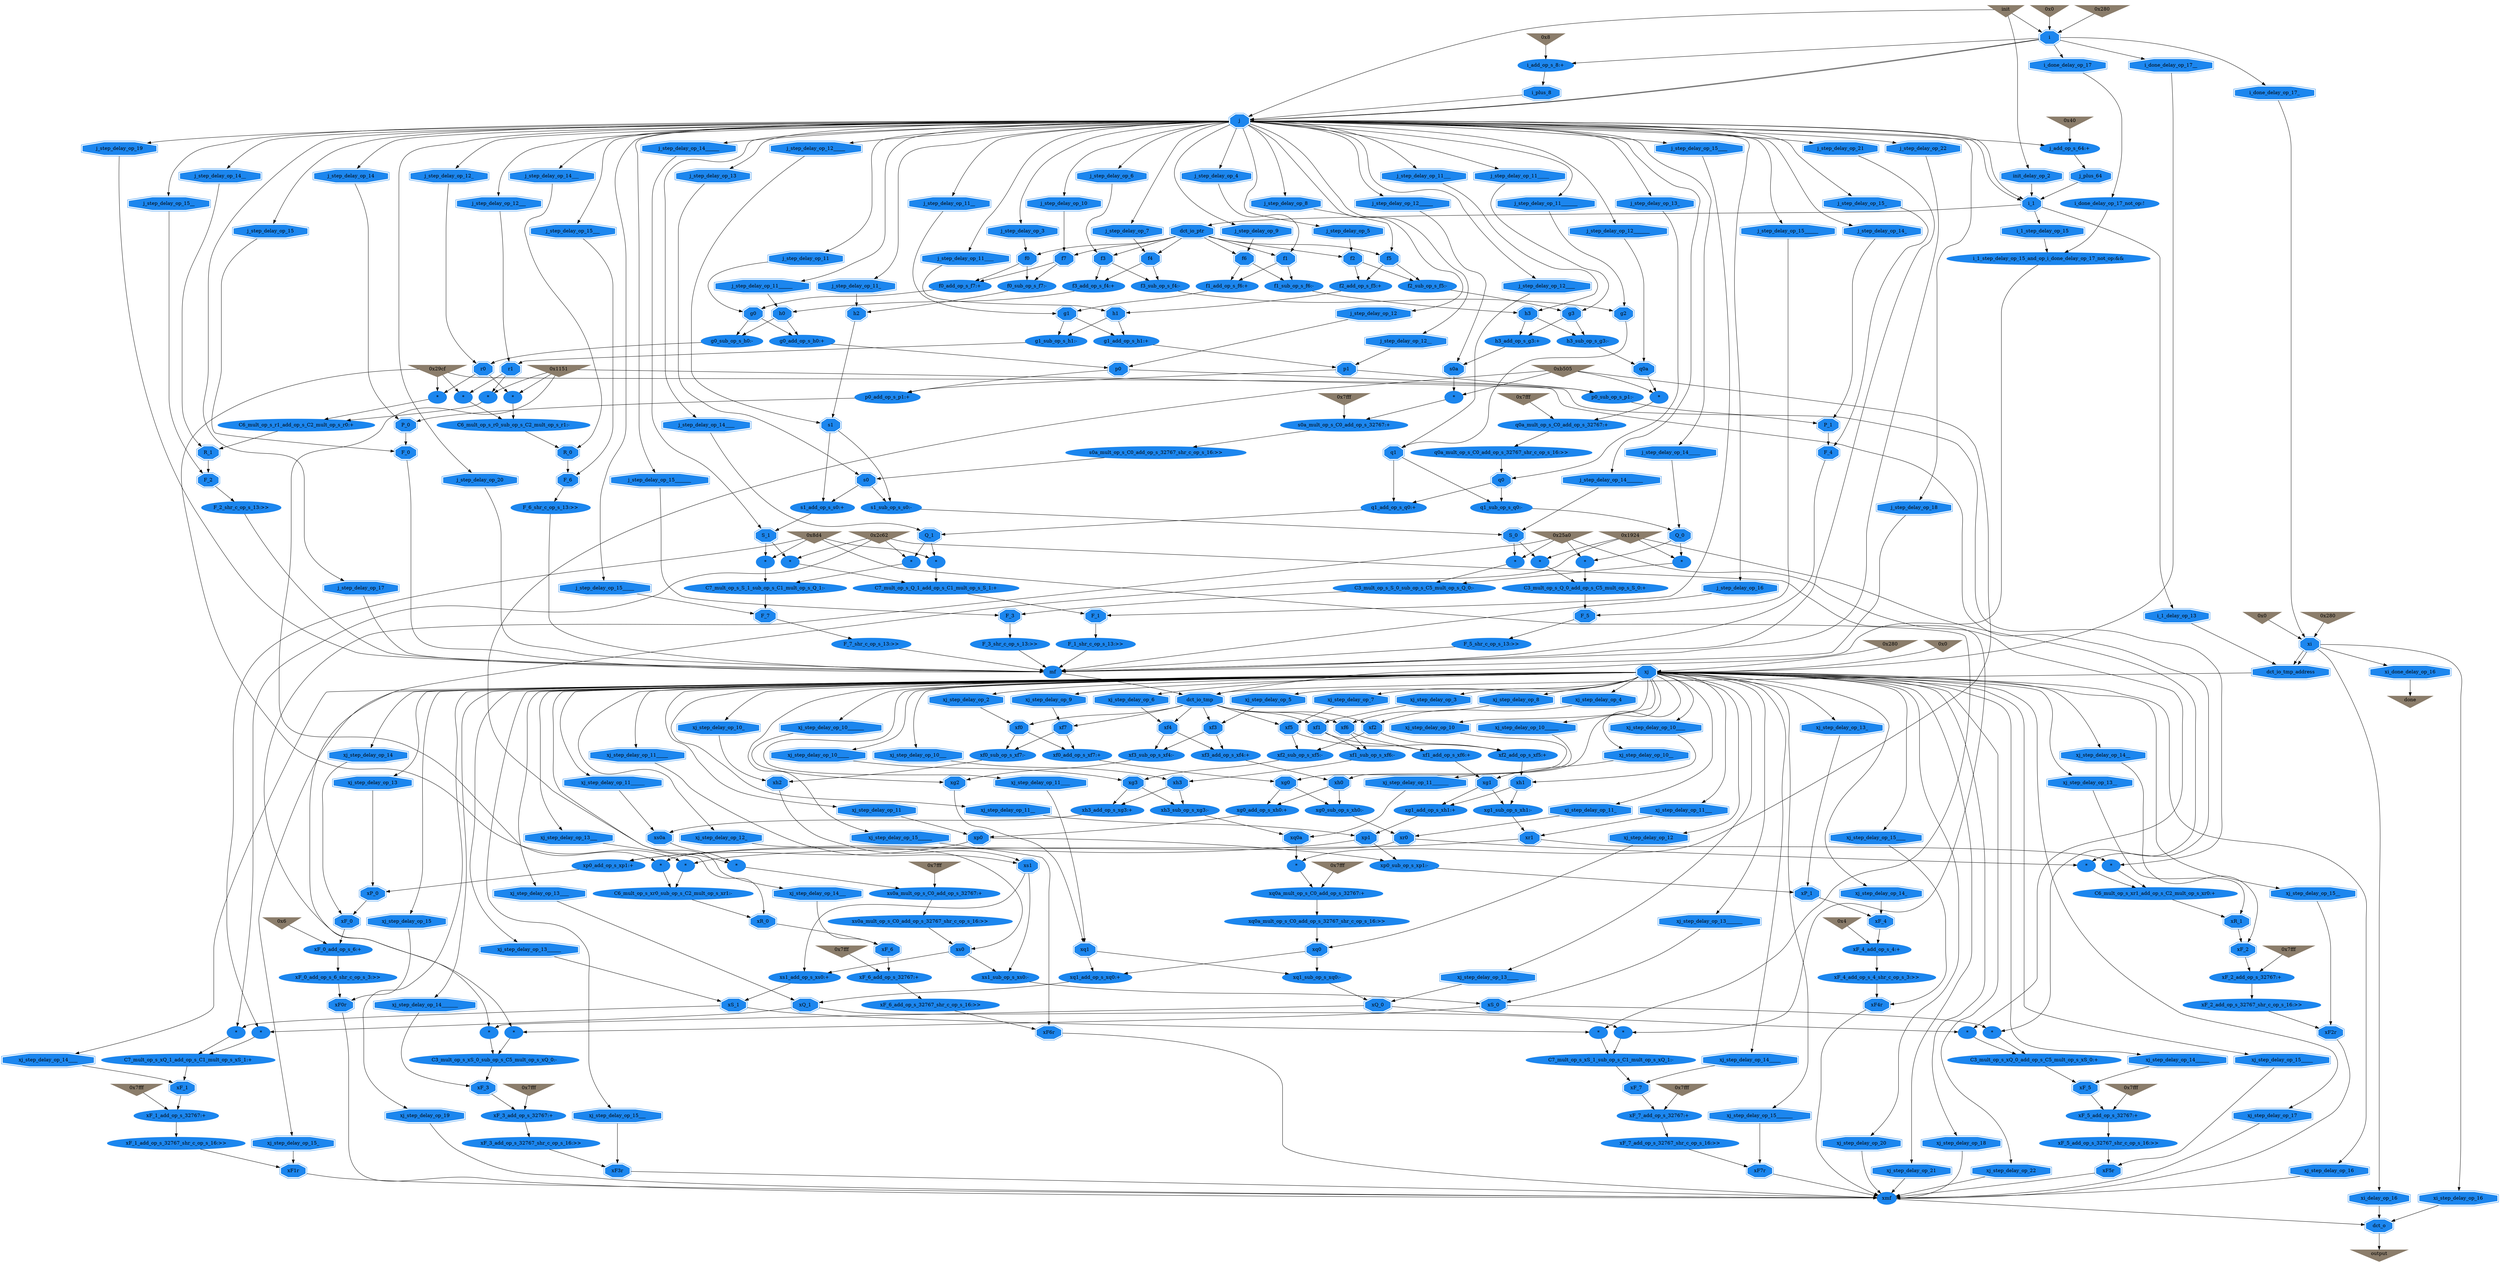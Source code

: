 digraph fdct_alp {
{
	node [shape=ellipse, style=filled, color=dodgerblue2];
	"h2" [label="h2" shape=doubleoctagon  color=dodgerblue2 ];
	"j_step_delay_op_14__" [label="j_step_delay_op_14__" shape=doubleoctagon  color=dodgerblue2 ];
	"dct_o" [label="dct_o" shape=doubleoctagon  color=dodgerblue2 ];
	"g0_sub_op_s_h0" [label="g0_sub_op_s_h0:-"  color=dodgerblue2 ];
	"C1_mult_op_s_S_1" [label="*"  color=dodgerblue2 ];
	"C3_mult_op_s_Q_0_add_op_s_C5_mult_op_s_S_0" [label="C3_mult_op_s_Q_0_add_op_s_C5_mult_op_s_S_0:+"  color=dodgerblue2 ];
	"f0_add_op_s_f7" [label="f0_add_op_s_f7:+"  color=dodgerblue2 ];
	"q1" [label="q1" shape=doubleoctagon  color=dodgerblue2 ];
	"p1" [label="p1" shape=doubleoctagon  color=dodgerblue2 ];
	"j_step_delay_op_17" [label="j_step_delay_op_17" shape=doubleoctagon  color=dodgerblue2 ];
	"s1_add_op_s_s0" [label="s1_add_op_s_s0:+"  color=dodgerblue2 ];
	"j_step_delay_op_3" [label="j_step_delay_op_3" shape=doubleoctagon  color=dodgerblue2 ];
	"j_step_delay_op_12______" [label="j_step_delay_op_12______" shape=doubleoctagon  color=dodgerblue2 ];
	"xj_step_delay_op_10" [label="xj_step_delay_op_10" shape=doubleoctagon  color=dodgerblue2 ];
	"j_step_delay_op_11_" [label="j_step_delay_op_11_" shape=doubleoctagon  color=dodgerblue2 ];
	"xj_step_delay_op_13_" [label="xj_step_delay_op_13_" shape=doubleoctagon  color=dodgerblue2 ];
	"xj_step_delay_op_11_" [label="xj_step_delay_op_11_" shape=doubleoctagon  color=dodgerblue2 ];
	"j_step_delay_op_11____" [label="j_step_delay_op_11____" shape=doubleoctagon  color=dodgerblue2 ];
	"xF_1_add_op_s_32767" [label="xF_1_add_op_s_32767:+"  color=dodgerblue2 ];
	"C0" [color=bisque4 shape=invtriangle label="0xb505"];
	"C1_mult_op_s_Q_1" [label="*"  color=dodgerblue2 ];
	"F_1_shr_c_op_s_13" [label="F_1_shr_c_op_s_13:>>"  color=dodgerblue2 ];
	"j_step_delay_op_6" [label="j_step_delay_op_6" shape=doubleoctagon  color=dodgerblue2 ];
	"xf2_sub_op_s_xf5" [label="xf2_sub_op_s_xf5:-"  color=dodgerblue2 ];
	"i_1_step_delay_op_15" [label="i_1_step_delay_op_15" shape=doubleoctagon  color=dodgerblue2 ];
	"j_step_delay_op_15" [label="j_step_delay_op_15" shape=doubleoctagon  color=dodgerblue2 ];
	"j_step_delay_op_11______" [label="j_step_delay_op_11______" shape=doubleoctagon  color=dodgerblue2 ];
	"s1" [label="s1" shape=doubleoctagon  color=dodgerblue2 ];
	"xj_step_delay_op_3" [label="xj_step_delay_op_3" shape=doubleoctagon  color=dodgerblue2 ];
	"R_0" [label="R_0" shape=doubleoctagon  color=dodgerblue2 ];
	"f0" [label="f0" shape=doubleoctagon  color=dodgerblue2 ];
	"C7_mult_op_s_xS_1" [label="*"  color=dodgerblue2 ];
	"xj_step_delay_op_11_____" [label="xj_step_delay_op_11_____" shape=doubleoctagon  color=dodgerblue2 ];
	"xF_4_add_op_s_4" [label="xF_4_add_op_s_4:+"  color=dodgerblue2 ];
	"xj_step_delay_op_16" [label="xj_step_delay_op_16" shape=doubleoctagon  color=dodgerblue2 ];
	"C7" [color=bisque4 shape=invtriangle label="0x8d4"];
	"j_step_delay_op_11" [label="j_step_delay_op_11" shape=doubleoctagon  color=dodgerblue2 ];
	"C6_mult_op_s_r0_sub_op_s_C2_mult_op_s_r1" [label="C6_mult_op_s_r0_sub_op_s_C2_mult_op_s_r1:-"  color=dodgerblue2 ];
	"xj_step_delay_op_10______" [label="xj_step_delay_op_10______" shape=doubleoctagon  color=dodgerblue2 ];
	"s0a_mult_op_s_C0" [label="*"  color=dodgerblue2 ];
	"C7_mult_op_s_S_1" [label="*"  color=dodgerblue2 ];
	"xF_0" [label="xF_0" shape=doubleoctagon  color=dodgerblue2 ];
	"C3_mult_op_s_xQ_0_add_op_s_C5_mult_op_s_xS_0" [label="C3_mult_op_s_xQ_0_add_op_s_C5_mult_op_s_xS_0:+"  color=dodgerblue2 ];
	"F_0" [label="F_0" shape=doubleoctagon  color=dodgerblue2 ];
	"xF2r" [label="xF2r" shape=doubleoctagon  color=dodgerblue2 ];
	"h3_add_op_s_g3" [label="h3_add_op_s_g3:+"  color=dodgerblue2 ];
	"j_step_delay_op_20" [label="j_step_delay_op_20" shape=doubleoctagon  color=dodgerblue2 ];
	"C1" [color=bisque4 shape=invtriangle label="0x2c62"];
	"xq1" [label="xq1" shape=doubleoctagon  color=dodgerblue2 ];
	"xf2_add_op_s_xf5" [label="xf2_add_op_s_xf5:+"  color=dodgerblue2 ];
	"xj_step_delay_op_13_______" [label="xj_step_delay_op_13_______" shape=doubleoctagon  color=dodgerblue2 ];
	"j_step_delay_op_18" [label="j_step_delay_op_18" shape=doubleoctagon  color=dodgerblue2 ];
	"C5" [color=bisque4 shape=invtriangle label="0x1924"];
	"xg3" [label="xg3" shape=doubleoctagon  color=dodgerblue2 ];
	"xj_step_delay_op_4" [label="xj_step_delay_op_4" shape=doubleoctagon  color=dodgerblue2 ];
	"j_step_delay_op_12__" [label="j_step_delay_op_12__" shape=doubleoctagon  color=dodgerblue2 ];
	"C2" [color=bisque4 shape=invtriangle label="0x29cf"];
	"i_1_delay_op_13" [label="i_1_delay_op_13" shape=doubleoctagon  color=dodgerblue2 ];
	"g2" [label="g2" shape=doubleoctagon  color=dodgerblue2 ];
	"xs0a_mult_op_s_C0_add_op_s_32767" [label="xs0a_mult_op_s_C0_add_op_s_32767:+"  color=dodgerblue2 ];
	"p0_add_op_s_p1" [label="p0_add_op_s_p1:+"  color=dodgerblue2 ];
	"xf1" [label="xf1" shape=doubleoctagon  color=dodgerblue2 ];
	"xF_0_add_op_s_6_shr_c_op_s_3" [label="xF_0_add_op_s_6_shr_c_op_s_3:>>"  color=dodgerblue2 ];
	"xR_1" [label="xR_1" shape=doubleoctagon  color=dodgerblue2 ];
	"xh3" [label="xh3" shape=doubleoctagon  color=dodgerblue2 ];
	"i_add_op_s_8" [label="i_add_op_s_8:+"  color=dodgerblue2 ];
	"xF5r" [label="xF5r" shape=doubleoctagon  color=dodgerblue2 ];
	"xF_1" [label="xF_1" shape=doubleoctagon  color=dodgerblue2 ];
	"C7_mult_op_s_Q_1" [label="*"  color=dodgerblue2 ];
	"xf5" [label="xf5" shape=doubleoctagon  color=dodgerblue2 ];
	"F_7_shr_c_op_s_13" [label="F_7_shr_c_op_s_13:>>"  color=dodgerblue2 ];
	"i_done_delay_op_17__" [label="i_done_delay_op_17__" shape=doubleoctagon  color=dodgerblue2 ];
	"xg0_sub_op_s_xh0" [label="xg0_sub_op_s_xh0:-"  color=dodgerblue2 ];
	"s0" [label="s0" shape=doubleoctagon  color=dodgerblue2 ];
	"xj_step_delay_op_8" [label="xj_step_delay_op_8" shape=doubleoctagon  color=dodgerblue2 ];
	"C5" [color=bisque4 shape=invtriangle label="0x1924"];
	"xs0a_mult_op_s_C0" [label="*"  color=dodgerblue2 ];
	"C5_mult_op_s_Q_0" [label="*"  color=dodgerblue2 ];
	"xs1_sub_op_s_xs0" [label="xs1_sub_op_s_xs0:-"  color=dodgerblue2 ];
	"C2_mult_op_s_r1" [label="*"  color=dodgerblue2 ];
	"i_done_delay_op_17_not_op" [label="i_done_delay_op_17_not_op:!"  color=dodgerblue2 ];
	"j_step_delay_op_15_____" [label="j_step_delay_op_15_____" shape=doubleoctagon  color=dodgerblue2 ];
	"q0a" [label="q0a" shape=doubleoctagon  color=dodgerblue2 ];
	"C3_mult_op_s_xQ_0" [label="*"  color=dodgerblue2 ];
	"xg0" [label="xg0" shape=doubleoctagon  color=dodgerblue2 ];
	"c387" [color=bisque4 shape=invtriangle label="0x7fff"];
	"C2_mult_op_s_r0" [label="*"  color=dodgerblue2 ];
	"j_step_delay_op_12___" [label="j_step_delay_op_12___" shape=doubleoctagon  color=dodgerblue2 ];
	"c386" [color=bisque4 shape=invtriangle label="0x7fff"];
	"q1_sub_op_s_q0" [label="q1_sub_op_s_q0:-"  color=dodgerblue2 ];
	"S_1" [label="S_1" shape=doubleoctagon  color=dodgerblue2 ];
	"xh3_add_op_s_xg3" [label="xh3_add_op_s_xg3:+"  color=dodgerblue2 ];
	"C2_mult_op_s_xr1" [label="*"  color=dodgerblue2 ];
	"C7_mult_op_s_xS_1_sub_op_s_C1_mult_op_s_xQ_1" [label="C7_mult_op_s_xS_1_sub_op_s_C1_mult_op_s_xQ_1:-"  color=dodgerblue2 ];
	"xj_step_delay_op_11_______" [label="xj_step_delay_op_11_______" shape=doubleoctagon  color=dodgerblue2 ];
	"xq1_add_op_s_xq0" [label="xq1_add_op_s_xq0:+"  color=dodgerblue2 ];
	"C6" [color=bisque4 shape=invtriangle label="0x1151"];
	"q0" [label="q0" shape=doubleoctagon  color=dodgerblue2 ];
	"xj_step_delay_op_7" [label="xj_step_delay_op_7" shape=doubleoctagon  color=dodgerblue2 ];
	"xj_step_delay_op_14_____" [label="xj_step_delay_op_14_____" shape=doubleoctagon  color=dodgerblue2 ];
	"C1" [color=bisque4 shape=invtriangle label="0x2c62"];
	"xj_step_delay_op_10__" [label="xj_step_delay_op_10__" shape=doubleoctagon  color=dodgerblue2 ];
	"j_step_delay_op_15_______" [label="j_step_delay_op_15_______" shape=doubleoctagon  color=dodgerblue2 ];
	"s1_sub_op_s_s0" [label="s1_sub_op_s_s0:-"  color=dodgerblue2 ];
	"xj_step_delay_op_12" [label="xj_step_delay_op_12" shape=doubleoctagon  color=dodgerblue2 ];
	"xQ_0" [label="xQ_0" shape=doubleoctagon  color=dodgerblue2 ];
	"xj_step_delay_op_14___" [label="xj_step_delay_op_14___" shape=doubleoctagon  color=dodgerblue2 ];
	"j_step_delay_op_13" [label="j_step_delay_op_13" shape=doubleoctagon  color=dodgerblue2 ];
	"xj_step_delay_op_15__" [label="xj_step_delay_op_15__" shape=doubleoctagon  color=dodgerblue2 ];
	"C6_mult_op_s_r1" [label="*"  color=dodgerblue2 ];
	"xj_step_delay_op_11" [label="xj_step_delay_op_11" shape=doubleoctagon  color=dodgerblue2 ];
	"xF_0_add_op_s_6" [label="xF_0_add_op_s_6:+"  color=dodgerblue2 ];
	"c347" [color=bisque4 shape=invtriangle label="0x7fff"];
	"xj_step_delay_op_13___" [label="xj_step_delay_op_13___" shape=doubleoctagon  color=dodgerblue2 ];
	"xF_5_add_op_s_32767_shr_c_op_s_16" [label="xF_5_add_op_s_32767_shr_c_op_s_16:>>"  color=dodgerblue2 ];
	"c362" [color=bisque4 shape=invtriangle label="0x0"];
	"xh0" [label="xh0" shape=doubleoctagon  color=dodgerblue2 ];
	"j_step_delay_op_11_______" [label="j_step_delay_op_11_______" shape=doubleoctagon  color=dodgerblue2 ];
	"dct_io_tmp_address" [label="dct_io_tmp_address" shape=doubleoctagon  color=dodgerblue2 ];
	"xj_step_delay_op_10___" [label="xj_step_delay_op_10___" shape=doubleoctagon  color=dodgerblue2 ];
	"C7_mult_op_s_Q_1_add_op_s_C1_mult_op_s_S_1" [label="C7_mult_op_s_Q_1_add_op_s_C1_mult_op_s_S_1:+"  color=dodgerblue2 ];
	"C7" [color=bisque4 shape=invtriangle label="0x8d4"];
	"c380" [color=bisque4 shape=invtriangle label="0x6"];
	"s0a" [label="s0a" shape=doubleoctagon  color=dodgerblue2 ];
	"xj_step_delay_op_15_____" [label="xj_step_delay_op_15_____" shape=doubleoctagon  color=dodgerblue2 ];
	"C2" [color=bisque4 shape=invtriangle label="0x29cf"];
	"xh1" [label="xh1" shape=doubleoctagon  color=dodgerblue2 ];
	"C5" [color=bisque4 shape=invtriangle label="0x1924"];
	"xf3" [label="xf3" shape=doubleoctagon  color=dodgerblue2 ];
	"xj_step_delay_op_15" [label="xj_step_delay_op_15" shape=doubleoctagon  color=dodgerblue2 ];
	"xf3_sub_op_s_xf4" [label="xf3_sub_op_s_xf4:-"  color=dodgerblue2 ];
	"C3_mult_op_s_Q_0" [label="*"  color=dodgerblue2 ];
	"j_step_delay_op_15___" [label="j_step_delay_op_15___" shape=doubleoctagon  color=dodgerblue2 ];
	"j_step_delay_op_12_____" [label="j_step_delay_op_12_____" shape=doubleoctagon  color=dodgerblue2 ];
	"q0a_mult_op_s_C0" [label="*"  color=dodgerblue2 ];
	"xp1" [label="xp1" shape=doubleoctagon  color=dodgerblue2 ];
	"j_step_delay_op_11__" [label="j_step_delay_op_11__" shape=doubleoctagon  color=dodgerblue2 ];
	"xj_step_delay_op_13" [label="xj_step_delay_op_13" shape=doubleoctagon  color=dodgerblue2 ];
	"xq0a_mult_op_s_C0" [label="*"  color=dodgerblue2 ];
	"c361" [color=bisque4 shape=invtriangle label="0x280"];
	"C5" [color=bisque4 shape=invtriangle label="0x1924"];
	"F_2_shr_c_op_s_13" [label="F_2_shr_c_op_s_13:>>"  color=dodgerblue2 ];
	"f2_add_op_s_f5" [label="f2_add_op_s_f5:+"  color=dodgerblue2 ];
	"xF_5_add_op_s_32767" [label="xF_5_add_op_s_32767:+"  color=dodgerblue2 ];
	"xj_step_delay_op_11___" [label="xj_step_delay_op_11___" shape=doubleoctagon  color=dodgerblue2 ];
	"F_2" [label="F_2" shape=doubleoctagon  color=dodgerblue2 ];
	"C2" [color=bisque4 shape=invtriangle label="0x29cf"];
	"C1" [color=bisque4 shape=invtriangle label="0x2c62"];
	"c367" [color=bisque4 shape=invtriangle label="0x7fff"];
	"xj_step_delay_op_14" [label="xj_step_delay_op_14" shape=doubleoctagon  color=dodgerblue2 ];
	"xj_step_delay_op_10_______" [label="xj_step_delay_op_10_______" shape=doubleoctagon  color=dodgerblue2 ];
	"C3_mult_op_s_xS_0_sub_op_s_C5_mult_op_s_xQ_0" [label="C3_mult_op_s_xS_0_sub_op_s_C5_mult_op_s_xQ_0:-"  color=dodgerblue2 ];
	"C6" [color=bisque4 shape=invtriangle label="0x1151"];
	"xp0_sub_op_s_xp1" [label="xp0_sub_op_s_xp1:-"  color=dodgerblue2 ];
	"q1_add_op_s_q0" [label="q1_add_op_s_q0:+"  color=dodgerblue2 ];
	"xg1_sub_op_s_xh1" [label="xg1_sub_op_s_xh1:-"  color=dodgerblue2 ];
	"j_step_delay_op_4" [label="j_step_delay_op_4" shape=doubleoctagon  color=dodgerblue2 ];
	"f3" [label="f3" shape=doubleoctagon  color=dodgerblue2 ];
	"F_3" [label="F_3" shape=doubleoctagon  color=dodgerblue2 ];
	"xj_step_delay_op_10____" [label="xj_step_delay_op_10____" shape=doubleoctagon  color=dodgerblue2 ];
	"xh2" [label="xh2" shape=doubleoctagon  color=dodgerblue2 ];
	"h0" [label="h0" shape=doubleoctagon  color=dodgerblue2 ];
	"j_step_delay_op_13_" [label="j_step_delay_op_13_" shape=doubleoctagon  color=dodgerblue2 ];
	"xj_step_delay_op_10_____" [label="xj_step_delay_op_10_____" shape=doubleoctagon  color=dodgerblue2 ];
	"xq0a_mult_op_s_C0_add_op_s_32767" [label="xq0a_mult_op_s_C0_add_op_s_32767:+"  color=dodgerblue2 ];
	"C1_mult_op_s_xQ_1" [label="*"  color=dodgerblue2 ];
	"output" [color=bisque4 shape=invtriangle label="output"];
	"xj_step_delay_op_2" [label="xj_step_delay_op_2" shape=doubleoctagon  color=dodgerblue2 ];
	"r1" [label="r1" shape=doubleoctagon  color=dodgerblue2 ];
	"C7" [color=bisque4 shape=invtriangle label="0x8d4"];
	"f2" [label="f2" shape=doubleoctagon  color=dodgerblue2 ];
	"xF6r" [label="xF6r" shape=doubleoctagon  color=dodgerblue2 ];
	"xF_2_add_op_s_32767" [label="xF_2_add_op_s_32767:+"  color=dodgerblue2 ];
	"c383" [color=bisque4 shape=invtriangle label="0x7fff"];
	"c341" [color=bisque4 shape=invtriangle label="0x280"];
	"f1" [label="f1" shape=doubleoctagon  color=dodgerblue2 ];
	"j_step_delay_op_16" [label="j_step_delay_op_16" shape=doubleoctagon  color=dodgerblue2 ];
	"c382" [color=bisque4 shape=invtriangle label="0x7fff"];
	"C7" [color=bisque4 shape=invtriangle label="0x8d4"];
	"xj" [label="xj" shape=doubleoctagon  color=dodgerblue2 ];
	"j_step_delay_op_21" [label="j_step_delay_op_21" shape=doubleoctagon  color=dodgerblue2 ];
	"xj_step_delay_op_11__" [label="xj_step_delay_op_11__" shape=doubleoctagon  color=dodgerblue2 ];
	"g0_add_op_s_h0" [label="g0_add_op_s_h0:+"  color=dodgerblue2 ];
	"dct_io_ptr" [label="dct_io_ptr" shape=doubleoctagon  color=dodgerblue2 ];
	"xmf" [label="xmf"  color=dodgerblue2 ];
	"h3_sub_op_s_g3" [label="h3_sub_op_s_g3:-"  color=dodgerblue2 ];
	"xf4" [label="xf4" shape=doubleoctagon  color=dodgerblue2 ];
	"j_step_delay_op_11___" [label="j_step_delay_op_11___" shape=doubleoctagon  color=dodgerblue2 ];
	"f1_sub_op_s_f6" [label="f1_sub_op_s_f6:-"  color=dodgerblue2 ];
	"j_step_delay_op_22" [label="j_step_delay_op_22" shape=doubleoctagon  color=dodgerblue2 ];
	"xi" [label="xi" shape=doubleoctagon  color=dodgerblue2 ];
	"xj_step_delay_op_15_" [label="xj_step_delay_op_15_" shape=doubleoctagon  color=dodgerblue2 ];
	"q0a_mult_op_s_C0_add_op_s_32767_shr_c_op_s_16" [label="q0a_mult_op_s_C0_add_op_s_32767_shr_c_op_s_16:>>"  color=dodgerblue2 ];
	"xj_step_delay_op_14____" [label="xj_step_delay_op_14____" shape=doubleoctagon  color=dodgerblue2 ];
	"Q_0" [label="Q_0" shape=doubleoctagon  color=dodgerblue2 ];
	"xF_6_add_op_s_32767_shr_c_op_s_16" [label="xF_6_add_op_s_32767_shr_c_op_s_16:>>"  color=dodgerblue2 ];
	"xF_6" [label="xF_6" shape=doubleoctagon  color=dodgerblue2 ];
	"j_step_delay_op_14____" [label="j_step_delay_op_14____" shape=doubleoctagon  color=dodgerblue2 ];
	"j" [label="j" shape=doubleoctagon  color=dodgerblue2 ];
	"g1_add_op_s_h1" [label="g1_add_op_s_h1:+"  color=dodgerblue2 ];
	"f3_add_op_s_f4" [label="f3_add_op_s_f4:+"  color=dodgerblue2 ];
	"c381" [color=bisque4 shape=invtriangle label="0x7fff"];
	"xs1" [label="xs1" shape=doubleoctagon  color=dodgerblue2 ];
	"j_step_delay_op_11_____" [label="j_step_delay_op_11_____" shape=doubleoctagon  color=dodgerblue2 ];
	"xj_step_delay_op_14______" [label="xj_step_delay_op_14______" shape=doubleoctagon  color=dodgerblue2 ];
	"xj_step_delay_op_13______" [label="xj_step_delay_op_13______" shape=doubleoctagon  color=dodgerblue2 ];
	"c342" [color=bisque4 shape=invtriangle label="0x8"];
	"C3_mult_op_s_S_0_sub_op_s_C5_mult_op_s_Q_0" [label="C3_mult_op_s_S_0_sub_op_s_C5_mult_op_s_Q_0:-"  color=dodgerblue2 ];
	"xi_delay_op_16" [label="xi_delay_op_16" shape=doubleoctagon  color=dodgerblue2 ];
	"c360" [color=bisque4 shape=invtriangle label="0x0"];
	"xj_step_delay_op_12_" [label="xj_step_delay_op_12_" shape=doubleoctagon  color=dodgerblue2 ];
	"j_step_delay_op_10" [label="j_step_delay_op_10" shape=doubleoctagon  color=dodgerblue2 ];
	"j_step_delay_op_8" [label="j_step_delay_op_8" shape=doubleoctagon  color=dodgerblue2 ];
	"C3" [color=bisque4 shape=invtriangle label="0x25a0"];
	"xF_2_add_op_s_32767_shr_c_op_s_16" [label="xF_2_add_op_s_32767_shr_c_op_s_16:>>"  color=dodgerblue2 ];
	"xj_step_delay_op_19" [label="xj_step_delay_op_19" shape=doubleoctagon  color=dodgerblue2 ];
	"j_step_delay_op_12_" [label="j_step_delay_op_12_" shape=doubleoctagon  color=dodgerblue2 ];
	"f1_add_op_s_f6" [label="f1_add_op_s_f6:+"  color=dodgerblue2 ];
	"C6_mult_op_s_xr0" [label="*"  color=dodgerblue2 ];
	"xP_0" [label="xP_0" shape=doubleoctagon  color=dodgerblue2 ];
	"xj_step_delay_op_5" [label="xj_step_delay_op_5" shape=doubleoctagon  color=dodgerblue2 ];
	"xF_2" [label="xF_2" shape=doubleoctagon  color=dodgerblue2 ];
	"xf0" [label="xf0" shape=doubleoctagon  color=dodgerblue2 ];
	"C1" [color=bisque4 shape=invtriangle label="0x2c62"];
	"mf" [label="mf"  color=dodgerblue2 ];
	"xQ_1" [label="xQ_1" shape=doubleoctagon  color=dodgerblue2 ];
	"xq0a_mult_op_s_C0_add_op_s_32767_shr_c_op_s_16" [label="xq0a_mult_op_s_C0_add_op_s_32767_shr_c_op_s_16:>>"  color=dodgerblue2 ];
	"f5" [label="f5" shape=doubleoctagon  color=dodgerblue2 ];
	"xj_step_delay_op_10_" [label="xj_step_delay_op_10_" shape=doubleoctagon  color=dodgerblue2 ];
	"j_step_delay_op_19" [label="j_step_delay_op_19" shape=doubleoctagon  color=dodgerblue2 ];
	"C2_mult_op_s_xr0" [label="*"  color=dodgerblue2 ];
	"C3_mult_op_s_xS_0" [label="*"  color=dodgerblue2 ];
	"xq0" [label="xq0" shape=doubleoctagon  color=dodgerblue2 ];
	"c343" [color=bisque4 shape=invtriangle label="0x40"];
	"xj_step_delay_op_13____" [label="xj_step_delay_op_13____" shape=doubleoctagon  color=dodgerblue2 ];
	"f7" [label="f7" shape=doubleoctagon  color=dodgerblue2 ];
	"i_plus_8" [label="i_plus_8" shape=doubleoctagon  color=dodgerblue2 ];
	"C3_mult_op_s_S_0" [label="*"  color=dodgerblue2 ];
	"C5_mult_op_s_xQ_0" [label="*"  color=dodgerblue2 ];
	"xF1r" [label="xF1r" shape=doubleoctagon  color=dodgerblue2 ];
	"c363" [color=bisque4 shape=invtriangle label="0x280"];
	"c365" [color=bisque4 shape=invtriangle label="0x7fff"];
	"i" [label="i" shape=doubleoctagon  color=dodgerblue2 ];
	"xj_step_delay_op_11______" [label="xj_step_delay_op_11______" shape=doubleoctagon  color=dodgerblue2 ];
	"f0_sub_op_s_f7" [label="f0_sub_op_s_f7:-"  color=dodgerblue2 ];
	"f6" [label="f6" shape=doubleoctagon  color=dodgerblue2 ];
	"F_6" [label="F_6" shape=doubleoctagon  color=dodgerblue2 ];
	"Q_1" [label="Q_1" shape=doubleoctagon  color=dodgerblue2 ];
	"C0" [color=bisque4 shape=invtriangle label="0xb505"];
	"xf0_add_op_s_xf7" [label="xf0_add_op_s_xf7:+"  color=dodgerblue2 ];
	"C6" [color=bisque4 shape=invtriangle label="0x1151"];
	"xF_4_add_op_s_4_shr_c_op_s_3" [label="xF_4_add_op_s_4_shr_c_op_s_3:>>"  color=dodgerblue2 ];
	"C5_mult_op_s_S_0" [label="*"  color=dodgerblue2 ];
	"C6_mult_op_s_xr0_sub_op_s_C2_mult_op_s_xr1" [label="C6_mult_op_s_xr0_sub_op_s_C2_mult_op_s_xr1:-"  color=dodgerblue2 ];
	"j_step_delay_op_14_____" [label="j_step_delay_op_14_____" shape=doubleoctagon  color=dodgerblue2 ];
	"xr1" [label="xr1" shape=doubleoctagon  color=dodgerblue2 ];
	"xj_step_delay_op_20" [label="xj_step_delay_op_20" shape=doubleoctagon  color=dodgerblue2 ];
	"xR_0" [label="xR_0" shape=doubleoctagon  color=dodgerblue2 ];
	"xF_7_add_op_s_32767" [label="xF_7_add_op_s_32767:+"  color=dodgerblue2 ];
	"xF_5" [label="xF_5" shape=doubleoctagon  color=dodgerblue2 ];
	"xg1_add_op_s_xh1" [label="xg1_add_op_s_xh1:+"  color=dodgerblue2 ];
	"C1_mult_op_s_xS_1" [label="*"  color=dodgerblue2 ];
	"xS_1" [label="xS_1" shape=doubleoctagon  color=dodgerblue2 ];
	"xj_step_delay_op_14__" [label="xj_step_delay_op_14__" shape=doubleoctagon  color=dodgerblue2 ];
	"F_4" [label="F_4" shape=doubleoctagon  color=dodgerblue2 ];
	"C2" [color=bisque4 shape=invtriangle label="0x29cf"];
	"xh3_sub_op_s_xg3" [label="xh3_sub_op_s_xg3:-"  color=dodgerblue2 ];
	"xj_step_delay_op_21" [label="xj_step_delay_op_21" shape=doubleoctagon  color=dodgerblue2 ];
	"F_7" [label="F_7" shape=doubleoctagon  color=dodgerblue2 ];
	"i_done_delay_op_17" [label="i_done_delay_op_17" shape=doubleoctagon  color=dodgerblue2 ];
	"j_step_delay_op_12" [label="j_step_delay_op_12" shape=doubleoctagon  color=dodgerblue2 ];
	"xF3r" [label="xF3r" shape=doubleoctagon  color=dodgerblue2 ];
	"S_0" [label="S_0" shape=doubleoctagon  color=dodgerblue2 ];
	"F_5" [label="F_5" shape=doubleoctagon  color=dodgerblue2 ];
	"xF_7_add_op_s_32767_shr_c_op_s_16" [label="xF_7_add_op_s_32767_shr_c_op_s_16:>>"  color=dodgerblue2 ];
	"P_0" [label="P_0" shape=doubleoctagon  color=dodgerblue2 ];
	"xF_4" [label="xF_4" shape=doubleoctagon  color=dodgerblue2 ];
	"xj_step_delay_op_14_______" [label="xj_step_delay_op_14_______" shape=doubleoctagon  color=dodgerblue2 ];
	"xj_step_delay_op_15____" [label="xj_step_delay_op_15____" shape=doubleoctagon  color=dodgerblue2 ];
	"C3" [color=bisque4 shape=invtriangle label="0x25a0"];
	"i_1" [label="i_1" shape=doubleoctagon  color=dodgerblue2 ];
	"h3" [label="h3" shape=doubleoctagon  color=dodgerblue2 ];
	"xj_step_delay_op_15_______" [label="xj_step_delay_op_15_______" shape=doubleoctagon  color=dodgerblue2 ];
	"P_1" [label="P_1" shape=doubleoctagon  color=dodgerblue2 ];
	"C7_mult_op_s_xQ_1" [label="*"  color=dodgerblue2 ];
	"i_done_delay_op_17_" [label="i_done_delay_op_17_" shape=doubleoctagon  color=dodgerblue2 ];
	"C7_mult_op_s_S_1_sub_op_s_C1_mult_op_s_Q_1" [label="C7_mult_op_s_S_1_sub_op_s_C1_mult_op_s_Q_1:-"  color=dodgerblue2 ];
	"xF_3" [label="xF_3" shape=doubleoctagon  color=dodgerblue2 ];
	"xj_step_delay_op_15___" [label="xj_step_delay_op_15___" shape=doubleoctagon  color=dodgerblue2 ];
	"xF_7" [label="xF_7" shape=doubleoctagon  color=dodgerblue2 ];
	"j_step_delay_op_14_" [label="j_step_delay_op_14_" shape=doubleoctagon  color=dodgerblue2 ];
	"j_add_op_s_64" [label="j_add_op_s_64:+"  color=dodgerblue2 ];
	"j_step_delay_op_7" [label="j_step_delay_op_7" shape=doubleoctagon  color=dodgerblue2 ];
	"xf1_sub_op_s_xf6" [label="xf1_sub_op_s_xf6:-"  color=dodgerblue2 ];
	"h1" [label="h1" shape=doubleoctagon  color=dodgerblue2 ];
	"xj_step_delay_op_13_____" [label="xj_step_delay_op_13_____" shape=doubleoctagon  color=dodgerblue2 ];
	"g1" [label="g1" shape=doubleoctagon  color=dodgerblue2 ];
	"xg1" [label="xg1" shape=doubleoctagon  color=dodgerblue2 ];
	"xr0" [label="xr0" shape=doubleoctagon  color=dodgerblue2 ];
	"C6" [color=bisque4 shape=invtriangle label="0x1151"];
	"xj_step_delay_op_6" [label="xj_step_delay_op_6" shape=doubleoctagon  color=dodgerblue2 ];
	"F_1" [label="F_1" shape=doubleoctagon  color=dodgerblue2 ];
	"C3" [color=bisque4 shape=invtriangle label="0x25a0"];
	"r0" [label="r0" shape=doubleoctagon  color=dodgerblue2 ];
	"s0a_mult_op_s_C0_add_op_s_32767_shr_c_op_s_16" [label="s0a_mult_op_s_C0_add_op_s_32767_shr_c_op_s_16:>>"  color=dodgerblue2 ];
	"xj_step_delay_op_18" [label="xj_step_delay_op_18" shape=doubleoctagon  color=dodgerblue2 ];
	"j_step_delay_op_14______" [label="j_step_delay_op_14______" shape=doubleoctagon  color=dodgerblue2 ];
	"j_step_delay_op_15______" [label="j_step_delay_op_15______" shape=doubleoctagon  color=dodgerblue2 ];
	"xF_6_add_op_s_32767" [label="xF_6_add_op_s_32767:+"  color=dodgerblue2 ];
	"j_step_delay_op_12____" [label="j_step_delay_op_12____" shape=doubleoctagon  color=dodgerblue2 ];
	"s0a_mult_op_s_C0_add_op_s_32767" [label="s0a_mult_op_s_C0_add_op_s_32767:+"  color=dodgerblue2 ];
	"xF4r" [label="xF4r" shape=doubleoctagon  color=dodgerblue2 ];
	"xS_0" [label="xS_0" shape=doubleoctagon  color=dodgerblue2 ];
	"xp0_add_op_s_xp1" [label="xp0_add_op_s_xp1:+"  color=dodgerblue2 ];
	"xq0a" [label="xq0a" shape=doubleoctagon  color=dodgerblue2 ];
	"init_delay_op_2" [label="init_delay_op_2" shape=doubleoctagon  color=dodgerblue2 ];
	"C0" [color=bisque4 shape=invtriangle label="0xb505"];
	"xs0a" [label="xs0a" shape=doubleoctagon  color=dodgerblue2 ];
	"p0_sub_op_s_p1" [label="p0_sub_op_s_p1:-"  color=dodgerblue2 ];
	"j_plus_64" [label="j_plus_64" shape=doubleoctagon  color=dodgerblue2 ];
	"done" [color=bisque4 shape=invtriangle label="done"];
	"xF0r" [label="xF0r" shape=doubleoctagon  color=dodgerblue2 ];
	"xf7" [label="xf7" shape=doubleoctagon  color=dodgerblue2 ];
	"c384" [color=bisque4 shape=invtriangle label="0x4"];
	"dct_io_tmp" [label="dct_io_tmp" shape=doubleoctagon  color=dodgerblue2 ];
	"j_step_delay_op_14___" [label="j_step_delay_op_14___" shape=doubleoctagon  color=dodgerblue2 ];
	"xj_step_delay_op_15______" [label="xj_step_delay_op_15______" shape=doubleoctagon  color=dodgerblue2 ];
	"xj_step_delay_op_22" [label="xj_step_delay_op_22" shape=doubleoctagon  color=dodgerblue2 ];
	"f3_sub_op_s_f4" [label="f3_sub_op_s_f4:-"  color=dodgerblue2 ];
	"R_1" [label="R_1" shape=doubleoctagon  color=dodgerblue2 ];
	"q0a_mult_op_s_C0_add_op_s_32767" [label="q0a_mult_op_s_C0_add_op_s_32767:+"  color=dodgerblue2 ];
	"c385" [color=bisque4 shape=invtriangle label="0x7fff"];
	"xs1_add_op_s_xs0" [label="xs1_add_op_s_xs0:+"  color=dodgerblue2 ];
	"xs0a_mult_op_s_C0_add_op_s_32767_shr_c_op_s_16" [label="xs0a_mult_op_s_C0_add_op_s_32767_shr_c_op_s_16:>>"  color=dodgerblue2 ];
	"xp0" [label="xp0" shape=doubleoctagon  color=dodgerblue2 ];
	"xj_step_delay_op_14_" [label="xj_step_delay_op_14_" shape=doubleoctagon  color=dodgerblue2 ];
	"C6_mult_op_s_xr1_add_op_s_C2_mult_op_s_xr0" [label="C6_mult_op_s_xr1_add_op_s_C2_mult_op_s_xr0:+"  color=dodgerblue2 ];
	"C6_mult_op_s_r1_add_op_s_C2_mult_op_s_r0" [label="C6_mult_op_s_r1_add_op_s_C2_mult_op_s_r0:+"  color=dodgerblue2 ];
	"xf3_add_op_s_xf4" [label="xf3_add_op_s_xf4:+"  color=dodgerblue2 ];
	"xg2" [label="xg2" shape=doubleoctagon  color=dodgerblue2 ];
	"xi_done_delay_op_16" [label="xi_done_delay_op_16" shape=doubleoctagon  color=dodgerblue2 ];
	"xf2" [label="xf2" shape=doubleoctagon  color=dodgerblue2 ];
	"f2_sub_op_s_f5" [label="f2_sub_op_s_f5:-"  color=dodgerblue2 ];
	"xF_3_add_op_s_32767" [label="xF_3_add_op_s_32767:+"  color=dodgerblue2 ];
	"j_step_delay_op_15_" [label="j_step_delay_op_15_" shape=doubleoctagon  color=dodgerblue2 ];
	"xf6" [label="xf6" shape=doubleoctagon  color=dodgerblue2 ];
	"xP_1" [label="xP_1" shape=doubleoctagon  color=dodgerblue2 ];
	"xj_step_delay_op_11____" [label="xj_step_delay_op_11____" shape=doubleoctagon  color=dodgerblue2 ];
	"xj_step_delay_op_17" [label="xj_step_delay_op_17" shape=doubleoctagon  color=dodgerblue2 ];
	"xF7r" [label="xF7r" shape=doubleoctagon  color=dodgerblue2 ];
	"F_5_shr_c_op_s_13" [label="F_5_shr_c_op_s_13:>>"  color=dodgerblue2 ];
	"C0" [color=bisque4 shape=invtriangle label="0xb505"];
	"xj_step_delay_op_9" [label="xj_step_delay_op_9" shape=doubleoctagon  color=dodgerblue2 ];
	"j_step_delay_op_5" [label="j_step_delay_op_5" shape=doubleoctagon  color=dodgerblue2 ];
	"j_step_delay_op_12_______" [label="j_step_delay_op_12_______" shape=doubleoctagon  color=dodgerblue2 ];
	"g1_sub_op_s_h1" [label="g1_sub_op_s_h1:-"  color=dodgerblue2 ];
	"C5_mult_op_s_xS_0" [label="*"  color=dodgerblue2 ];
	"j_step_delay_op_15__" [label="j_step_delay_op_15__" shape=doubleoctagon  color=dodgerblue2 ];
	"j_step_delay_op_9" [label="j_step_delay_op_9" shape=doubleoctagon  color=dodgerblue2 ];
	"i_1_step_delay_op_15_and_op_i_done_delay_op_17_not_op" [label="i_1_step_delay_op_15_and_op_i_done_delay_op_17_not_op:&&"  color=dodgerblue2 ];
	"c345" [color=bisque4 shape=invtriangle label="0x7fff"];
	"xj_step_delay_op_13__" [label="xj_step_delay_op_13__" shape=doubleoctagon  color=dodgerblue2 ];
	"xF_3_add_op_s_32767_shr_c_op_s_16" [label="xF_3_add_op_s_32767_shr_c_op_s_16:>>"  color=dodgerblue2 ];
	"xf0_sub_op_s_xf7" [label="xf0_sub_op_s_xf7:-"  color=dodgerblue2 ];
	"C7_mult_op_s_xQ_1_add_op_s_C1_mult_op_s_xS_1" [label="C7_mult_op_s_xQ_1_add_op_s_C1_mult_op_s_xS_1:+"  color=dodgerblue2 ];
	"xg0_add_op_s_xh0" [label="xg0_add_op_s_xh0:+"  color=dodgerblue2 ];
	"c340" [color=bisque4 shape=invtriangle label="0x0"];
	"xf1_add_op_s_xf6" [label="xf1_add_op_s_xf6:+"  color=dodgerblue2 ];
	"xi_step_delay_op_16" [label="xi_step_delay_op_16" shape=doubleoctagon  color=dodgerblue2 ];
	"g3" [label="g3" shape=doubleoctagon  color=dodgerblue2 ];
	"C6_mult_op_s_r0" [label="*"  color=dodgerblue2 ];
	"g0" [label="g0" shape=doubleoctagon  color=dodgerblue2 ];
	"j_step_delay_op_15____" [label="j_step_delay_op_15____" shape=doubleoctagon  color=dodgerblue2 ];
	"xs0" [label="xs0" shape=doubleoctagon  color=dodgerblue2 ];
	"F_6_shr_c_op_s_13" [label="F_6_shr_c_op_s_13:>>"  color=dodgerblue2 ];
	"xq1_sub_op_s_xq0" [label="xq1_sub_op_s_xq0:-"  color=dodgerblue2 ];
	"C6_mult_op_s_xr1" [label="*"  color=dodgerblue2 ];
	"xF_1_add_op_s_32767_shr_c_op_s_16" [label="xF_1_add_op_s_32767_shr_c_op_s_16:>>"  color=dodgerblue2 ];
	"j_step_delay_op_14" [label="j_step_delay_op_14" shape=doubleoctagon  color=dodgerblue2 ];
	"F_3_shr_c_op_s_13" [label="F_3_shr_c_op_s_13:>>"  color=dodgerblue2 ];
	"init" [color=bisque4 shape=invtriangle label="init"];
	"p0" [label="p0" shape=doubleoctagon  color=dodgerblue2 ];
	"C3" [color=bisque4 shape=invtriangle label="0x25a0"];
	"f4" [label="f4" shape=doubleoctagon  color=dodgerblue2 ];
	"j_step_delay_op_14_______" [label="j_step_delay_op_14_______" shape=doubleoctagon  color=dodgerblue2 ];
}
	"xj_step_delay_op_13_____" -> "xQ_0"
	"j_step_delay_op_12__" -> "p1"
	"q1_add_op_s_q0" -> "Q_1"
	"dct_io_ptr" -> "f0"
	"C6" -> "C6_mult_op_s_xr0"
	"j_step_delay_op_14" -> "P_0"
	"P_0" -> "F_0"
	"s0a_mult_op_s_C0" -> "s0a_mult_op_s_C0_add_op_s_32767"
	"f1_sub_op_s_f6" -> "h3"
	"R_0" -> "F_6"
	"C7_mult_op_s_xQ_1_add_op_s_C1_mult_op_s_xS_1" -> "xF_1"
	"f3_add_op_s_f4" -> "h0"
	"C7_mult_op_s_Q_1_add_op_s_C1_mult_op_s_S_1" -> "F_1"
	"C3_mult_op_s_xQ_0_add_op_s_C5_mult_op_s_xS_0" -> "xF_5"
	"j" -> "j_step_delay_op_14______"
	"xj_step_delay_op_14___" -> "xF_6"
	"C7_mult_op_s_xS_1_sub_op_s_C1_mult_op_s_xQ_1" -> "xF_7"
	"j_step_delay_op_12______" -> "s0a"
	"xF_7_add_op_s_32767_shr_c_op_s_16" -> "xF7r"
	"r0" -> "C2_mult_op_s_r0"
	"xj" -> "xj_step_delay_op_13_"
	"C3_mult_op_s_S_0_sub_op_s_C5_mult_op_s_Q_0" -> "F_3"
	"j" -> "j_step_delay_op_13"
	"xi" -> "dct_io_tmp_address"
	"F_5" -> "F_5_shr_c_op_s_13"
	"c347" -> "q0a_mult_op_s_C0_add_op_s_32767"
	"C3_mult_op_s_xS_0" -> "C3_mult_op_s_xS_0_sub_op_s_C5_mult_op_s_xQ_0"
	"xj_step_delay_op_13______" -> "xS_1"
	"xf7" -> "xf0_sub_op_s_xf7"
	"xg0_add_op_s_xh0" -> "xp0"
	"xj" -> "xj_step_delay_op_15____"
	"j_step_delay_op_15_" -> "F_4"
	"xj" -> "xj_step_delay_op_14_"
	"xj_step_delay_op_15_" -> "xF1r"
	"C7_mult_op_s_Q_1" -> "C7_mult_op_s_Q_1_add_op_s_C1_mult_op_s_S_1"
	"C3_mult_op_s_xQ_0" -> "C3_mult_op_s_xQ_0_add_op_s_C5_mult_op_s_xS_0"
	"xF_0_add_op_s_6_shr_c_op_s_3" -> "xF0r"
	"xs0" -> "xs1_add_op_s_xs0"
	"j" -> "j_step_delay_op_12_______"
	"F_2_shr_c_op_s_13" -> "mf"
	"xF_4_add_op_s_4" -> "xF_4_add_op_s_4_shr_c_op_s_3"
	"j_step_delay_op_15_____" -> "F_7"
	"s0" -> "s1_sub_op_s_s0"
	"j_step_delay_op_13_" -> "q0"
	"c342" -> "i_add_op_s_8"
	"j_step_delay_op_15______" -> "F_5"
	"j" -> "j_step_delay_op_12"
	"j" -> "j_step_delay_op_9"
	"xj" -> "xj_step_delay_op_7"
	"F_6_shr_c_op_s_13" -> "mf"
	"xf1" -> "xf1_sub_op_s_xf6"
	"xs0" -> "xs1_sub_op_s_xs0"
	"xj" -> "xj_step_delay_op_10_____"
	"C6_mult_op_s_xr0_sub_op_s_C2_mult_op_s_xr1" -> "xR_0"
	"xh3_add_op_s_xg3" -> "xs0a"
	"xF1r" -> "xmf"
	"c345" -> "s0a_mult_op_s_C0_add_op_s_32767"
	"q0" -> "q1_sub_op_s_q0"
	"j" -> "j_step_delay_op_18"
	"xj_step_delay_op_13____" -> "xQ_1"
	"j" -> "j_step_delay_op_14__"
	"C6_mult_op_s_xr1" -> "C6_mult_op_s_xr1_add_op_s_C2_mult_op_s_xr0"
	"P_1" -> "F_4"
	"f1" -> "f1_add_op_s_f6"
	"xQ_0" -> "C3_mult_op_s_xQ_0"
	"xj" -> "xj_step_delay_op_9"
	"c380" -> "xF_0_add_op_s_6"
	"j" -> "j_step_delay_op_6"
	"xj_step_delay_op_14" -> "xF_0"
	"xj_step_delay_op_14____" -> "xF_1"
	"c383" -> "xF_3_add_op_s_32767"
	"xs0a_mult_op_s_C0_add_op_s_32767" -> "xs0a_mult_op_s_C0_add_op_s_32767_shr_c_op_s_16"
	"dct_io_ptr" -> "f6"
	"C2" -> "C2_mult_op_s_r0"
	"Q_1" -> "C1_mult_op_s_Q_1"
	"xj" -> "xj_step_delay_op_13______"
	"xg3" -> "xh3_sub_op_s_xg3"
	"xj" -> "xj_step_delay_op_13"
	"f4" -> "f3_sub_op_s_f4"
	"F_2" -> "F_2_shr_c_op_s_13"
	"xj" -> "xj_step_delay_op_4"
	"init" -> "i"
	"C7" -> "C7_mult_op_s_S_1"
	"xj_step_delay_op_11__" -> "xp1"
	"f7" -> "f0_add_op_s_f7"
	"C3" -> "C3_mult_op_s_S_0"
	"j" -> "j_step_delay_op_14_"
	"xh0" -> "xg0_sub_op_s_xh0"
	"xj_step_delay_op_14_____" -> "xF_7"
	"S_0" -> "C5_mult_op_s_S_0"
	"j_plus_64" -> "i_1"
	"xF_4_add_op_s_4_shr_c_op_s_3" -> "xF4r"
	"i_1_step_delay_op_15" -> "i_1_step_delay_op_15_and_op_i_done_delay_op_17_not_op"
	"xF_6" -> "xF_6_add_op_s_32767"
	"C2_mult_op_s_r1" -> "C6_mult_op_s_r0_sub_op_s_C2_mult_op_s_r1"
	"xj_step_delay_op_19" -> "xmf"
	"C7" -> "C7_mult_op_s_xS_1"
	"j_step_delay_op_11____" -> "h1"
	"xj" -> "xj_step_delay_op_14___"
	"xj_step_delay_op_10" -> "xg0"
	"g1_sub_op_s_h1" -> "r1"
	"i_add_op_s_8" -> "i_plus_8"
	"j" -> "j_step_delay_op_12______"
	"g0" -> "g0_add_op_s_h0"
	"xj" -> "xj_step_delay_op_15_"
	"xq1" -> "xq1_sub_op_s_xq0"
	"j_step_delay_op_11_" -> "h2"
	"j" -> "j_step_delay_op_15"
	"j" -> "j_step_delay_op_11___"
	"j" -> "j_step_delay_op_15_____"
	"j" -> "j_step_delay_op_15______"
	"j_step_delay_op_19" -> "mf"
	"j" -> "j_add_op_s_64"
	"C3_mult_op_s_S_0" -> "C3_mult_op_s_S_0_sub_op_s_C5_mult_op_s_Q_0"
	"xF_7" -> "xF_7_add_op_s_32767"
	"C2" -> "C2_mult_op_s_xr1"
	"xq1" -> "xq1_add_op_s_xq0"
	"xr1" -> "C6_mult_op_s_xr1"
	"xh3_sub_op_s_xg3" -> "xq0a"
	"i_done_delay_op_17" -> "i_done_delay_op_17_not_op"
	"xF_6_add_op_s_32767_shr_c_op_s_16" -> "xF6r"
	"xF_3" -> "xF_3_add_op_s_32767"
	"xj" -> "xj_step_delay_op_12_"
	"Q_1" -> "C7_mult_op_s_Q_1"
	"xj_step_delay_op_3" -> "xf1"
	"q1" -> "q1_sub_op_s_q0"
	"Q_0" -> "C3_mult_op_s_Q_0"
	"R_1" -> "F_2"
	"dct_io_ptr" -> "f3"
	"dct_io_tmp" -> "xf6"
	"f0_sub_op_s_f7" -> "h2"
	"xs0a" -> "xs0a_mult_op_s_C0"
	"C6_mult_op_s_xr0" -> "C6_mult_op_s_xr0_sub_op_s_C2_mult_op_s_xr1"
	"xq0" -> "xq1_sub_op_s_xq0"
	"xp0" -> "xp0_sub_op_s_xp1"
	"xP_1" -> "xF_4"
	"xp1" -> "xp0_sub_op_s_xp1"
	"xj" -> "xj_step_delay_op_14______"
	"xj" -> "xj_step_delay_op_14__"
	"q0" -> "q1_add_op_s_q0"
	"xj_step_delay_op_12" -> "xq0"
	"j_step_delay_op_14_" -> "P_1"
	"C1_mult_op_s_xQ_1" -> "C7_mult_op_s_xS_1_sub_op_s_C1_mult_op_s_xQ_1"
	"s1" -> "s1_add_op_s_s0"
	"c340" -> "i"
	"f3_sub_op_s_f4" -> "g2"
	"j_step_delay_op_21" -> "mf"
	"c362" -> "xj"
	"xj_step_delay_op_7" -> "xf5"
	"F_7_shr_c_op_s_13" -> "mf"
	"i_done_delay_op_17__" -> "xj"
	"xj" -> "xj_step_delay_op_15______"
	"xj_step_delay_op_11_____" -> "xs1"
	"xF0r" -> "xmf"
	"xr1" -> "C2_mult_op_s_xr1"
	"xR_1" -> "xF_2"
	"f2" -> "f2_add_op_s_f5"
	"Q_0" -> "C5_mult_op_s_Q_0"
	"xj" -> "xj_step_delay_op_8"
	"xg1" -> "xg1_add_op_s_xh1"
	"j" -> "j_step_delay_op_16"
	"xj" -> "xj_step_delay_op_15"
	"C3" -> "C3_mult_op_s_xS_0"
	"S_1" -> "C1_mult_op_s_S_1"
	"j_step_delay_op_14______" -> "S_1"
	"xp1" -> "xp0_add_op_s_xp1"
	"i" -> "i_done_delay_op_17"
	"C1" -> "C1_mult_op_s_xQ_1"
	"j_step_delay_op_12____" -> "q1"
	"dct_io_tmp" -> "xf3"
	"C7_mult_op_s_xS_1" -> "C7_mult_op_s_xS_1_sub_op_s_C1_mult_op_s_xQ_1"
	"C6" -> "C6_mult_op_s_r0"
	"xf6" -> "xf1_add_op_s_xf6"
	"q1" -> "q1_add_op_s_q0"
	"C7_mult_op_s_xQ_1" -> "C7_mult_op_s_xQ_1_add_op_s_C1_mult_op_s_xS_1"
	"F_4" -> "mf"
	"xj_step_delay_op_15_______" -> "xF7r"
	"xf0_add_op_s_xf7" -> "xg0"
	"xF_6_add_op_s_32767" -> "xF_6_add_op_s_32767_shr_c_op_s_16"
	"xj_step_delay_op_11" -> "xp0"
	"i" -> "i_done_delay_op_17__"
	"c341" -> "i"
	"xj_step_delay_op_10___" -> "xh3"
	"C5" -> "C5_mult_op_s_xS_0"
	"xr0" -> "C2_mult_op_s_xr0"
	"xj_step_delay_op_11___" -> "xr1"
	"j_step_delay_op_3" -> "f0"
	"p1" -> "p0_add_op_s_p1"
	"xq1_sub_op_s_xq0" -> "xQ_0"
	"C3_mult_op_s_Q_0" -> "C3_mult_op_s_Q_0_add_op_s_C5_mult_op_s_S_0"
	"j_step_delay_op_16" -> "mf"
	"xq1_add_op_s_xq0" -> "xQ_1"
	"j_step_delay_op_15" -> "F_0"
	"xh1" -> "xg1_add_op_s_xh1"
	"C0" -> "xq0a_mult_op_s_C0"
	"j_add_op_s_64" -> "j_plus_64"
	"xf2" -> "xf2_add_op_s_xf5"
	"xh3" -> "xh3_add_op_s_xg3"
	"xr0" -> "C6_mult_op_s_xr0"
	"i_1" -> "dct_io_ptr"
	"xh1" -> "xg1_sub_op_s_xh1"
	"f5" -> "f2_add_op_s_f5"
	"xf0" -> "xf0_sub_op_s_xf7"
	"xi" -> "xi_done_delay_op_16"
	"F_3_shr_c_op_s_13" -> "mf"
	"xj_step_delay_op_14_______" -> "xF_3"
	"j_step_delay_op_15__" -> "F_2"
	"C5_mult_op_s_xQ_0" -> "C3_mult_op_s_xS_0_sub_op_s_C5_mult_op_s_xQ_0"
	"j_step_delay_op_14_______" -> "S_0"
	"r1" -> "C6_mult_op_s_r1"
	"xj_step_delay_op_13_" -> "xP_1"
	"r0" -> "C6_mult_op_s_r0"
	"h0" -> "g0_sub_op_s_h0"
	"j_step_delay_op_13" -> "s0"
	"i_1" -> "i_1_delay_op_13"
	"xj_step_delay_op_20" -> "xmf"
	"xj" -> "xj_step_delay_op_15_______"
	"j_step_delay_op_22" -> "mf"
	"xg1_sub_op_s_xh1" -> "xr1"
	"xq0a" -> "xq0a_mult_op_s_C0"
	"j" -> "j_step_delay_op_15____"
	"q0a_mult_op_s_C0" -> "q0a_mult_op_s_C0_add_op_s_32767"
	"xf1_sub_op_s_xf6" -> "xh3"
	"F_6" -> "F_6_shr_c_op_s_13"
	"xS_0" -> "C5_mult_op_s_xS_0"
	"dct_io_ptr" -> "f2"
	"xj" -> "xj_step_delay_op_11______"
	"xj" -> "xj_step_delay_op_11__"
	"xh2" -> "xs1"
	"dct_io_tmp" -> "xf2"
	"C5" -> "C5_mult_op_s_xQ_0"
	"xq0" -> "xq1_add_op_s_xq0"
	"j_step_delay_op_18" -> "mf"
	"xi_delay_op_16" -> "dct_o"
	"xf7" -> "xf0_add_op_s_xf7"
	"xg3" -> "xh3_add_op_s_xg3"
	"xj_step_delay_op_15____" -> "xF4r"
	"xj_step_delay_op_13_______" -> "xS_0"
	"xj" -> "xj_step_delay_op_14_____"
	"xi" -> "dct_io_tmp_address"
	"xp0_add_op_s_xp1" -> "xP_0"
	"xF3r" -> "xmf"
	"xj_step_delay_op_17" -> "xmf"
	"q1_sub_op_s_q0" -> "Q_0"
	"j_step_delay_op_20" -> "mf"
	"h3" -> "h3_sub_op_s_g3"
	"j" -> "j_step_delay_op_8"
	"j" -> "j_step_delay_op_5"
	"xF_3_add_op_s_32767" -> "xF_3_add_op_s_32767_shr_c_op_s_16"
	"j" -> "j_step_delay_op_17"
	"c385" -> "xF_5_add_op_s_32767"
	"c343" -> "j_add_op_s_64"
	"xF2r" -> "xmf"
	"j" -> "j_step_delay_op_12___"
	"C6_mult_op_s_r0" -> "C6_mult_op_s_r0_sub_op_s_C2_mult_op_s_r1"
	"j_step_delay_op_17" -> "mf"
	"dct_io_tmp_address" -> "dct_io_tmp"
	"dct_io_tmp" -> "xf5"
	"i_plus_8" -> "j"
	"C3_mult_op_s_Q_0_add_op_s_C5_mult_op_s_S_0" -> "F_5"
	"xj" -> "xj_step_delay_op_21"
	"C2_mult_op_s_xr0" -> "C6_mult_op_s_xr1_add_op_s_C2_mult_op_s_xr0"
	"j_step_delay_op_10" -> "f7"
	"xj_step_delay_op_11_" -> "xr0"
	"xj_step_delay_op_13__" -> "xR_1"
	"dct_io_ptr" -> "f5"
	"f3" -> "f3_sub_op_s_f4"
	"xj_step_delay_op_10_" -> "xh2"
	"xq0a_mult_op_s_C0_add_op_s_32767" -> "xq0a_mult_op_s_C0_add_op_s_32767_shr_c_op_s_16"
	"xf3_sub_op_s_xf4" -> "xg2"
	"j_step_delay_op_8" -> "f5"
	"C1_mult_op_s_S_1" -> "C7_mult_op_s_Q_1_add_op_s_C1_mult_op_s_S_1"
	"c365" -> "xq0a_mult_op_s_C0_add_op_s_32767"
	"xh3" -> "xh3_sub_op_s_xg3"
	"j_step_delay_op_12_____" -> "s1"
	"xj_step_delay_op_15__" -> "xF2r"
	"C1_mult_op_s_Q_1" -> "C7_mult_op_s_S_1_sub_op_s_C1_mult_op_s_Q_1"
	"F_5_shr_c_op_s_13" -> "mf"
	"j" -> "j_step_delay_op_14"
	"f2_sub_op_s_f5" -> "g3"
	"i" -> "j"
	"xS_0" -> "C3_mult_op_s_xS_0"
	"C6_mult_op_s_r1" -> "C6_mult_op_s_r1_add_op_s_C2_mult_op_s_r0"
	"xs1" -> "xs1_add_op_s_xs0"
	"j_step_delay_op_11___" -> "h3"
	"C0" -> "q0a_mult_op_s_C0"
	"xR_0" -> "xF_6"
	"xs0a_mult_op_s_C0_add_op_s_32767_shr_c_op_s_16" -> "xs0"
	"c387" -> "xF_7_add_op_s_32767"
	"xj" -> "xj_step_delay_op_20"
	"xF_2_add_op_s_32767_shr_c_op_s_16" -> "xF2r"
	"q0a" -> "q0a_mult_op_s_C0"
	"C7_mult_op_s_S_1_sub_op_s_C1_mult_op_s_Q_1" -> "F_7"
	"c384" -> "xF_4_add_op_s_4"
	"h3" -> "h3_add_op_s_g3"
	"C3_mult_op_s_xS_0_sub_op_s_C5_mult_op_s_xQ_0" -> "xF_3"
	"c381" -> "xF_1_add_op_s_32767"
	"xf0_sub_op_s_xf7" -> "xh2"
	"c367" -> "xs0a_mult_op_s_C0_add_op_s_32767"
	"r1" -> "C2_mult_op_s_r1"
	"xj" -> "xj_step_delay_op_18"
	"xj_step_delay_op_6" -> "xf4"
	"g0" -> "g0_sub_op_s_h0"
	"xP_0" -> "xF_0"
	"xj" -> "xj_step_delay_op_10____"
	"xs1" -> "xs1_sub_op_s_xs0"
	"dct_io_ptr" -> "f7"
	"j_step_delay_op_14_____" -> "Q_0"
	"f5" -> "f2_sub_op_s_f5"
	"p1" -> "p0_sub_op_s_p1"
	"q0a_mult_op_s_C0_add_op_s_32767_shr_c_op_s_16" -> "q0"
	"xq0a_mult_op_s_C0" -> "xq0a_mult_op_s_C0_add_op_s_32767"
	"j" -> "j_step_delay_op_11__"
	"j" -> "j_step_delay_op_13_"
	"xF_1" -> "xF_1_add_op_s_32767"
	"dct_io_tmp" -> "xf7"
	"dct_io_tmp" -> "xf1"
	"xj_step_delay_op_10_______" -> "xg2"
	"C1" -> "C1_mult_op_s_S_1"
	"xj_step_delay_op_10______" -> "xh0"
	"xj" -> "xj_step_delay_op_11___"
	"mf" -> "dct_io_tmp"
	"xF_5_add_op_s_32767_shr_c_op_s_16" -> "xF5r"
	"C0" -> "s0a_mult_op_s_C0"
	"j_step_delay_op_12_______" -> "q0a"
	"xg1" -> "xg1_sub_op_s_xh1"
	"xj_step_delay_op_15_____" -> "xF5r"
	"xF_0_add_op_s_6" -> "xF_0_add_op_s_6_shr_c_op_s_3"
	"xF_7_add_op_s_32767" -> "xF_7_add_op_s_32767_shr_c_op_s_16"
	"xj" -> "xj_step_delay_op_22"
	"xf1" -> "xf1_add_op_s_xf6"
	"xj" -> "xj_step_delay_op_13_____"
	"xf3" -> "xf3_add_op_s_xf4"
	"xi_step_delay_op_16" -> "dct_o"
	"p0" -> "p0_sub_op_s_p1"
	"s0a_mult_op_s_C0_add_op_s_32767_shr_c_op_s_16" -> "s0"
	"i_done_delay_op_17_" -> "xi"
	"h2" -> "s1"
	"xj" -> "xj_step_delay_op_17"
	"S_0" -> "C3_mult_op_s_S_0"
	"c382" -> "xF_2_add_op_s_32767"
	"j" -> "j_step_delay_op_11_"
	"f2" -> "f2_sub_op_s_f5"
	"xj_step_delay_op_11______" -> "xs0a"
	"g0_add_op_s_h0" -> "p0"
	"g2" -> "q1"
	"i_1" -> "i_1_step_delay_op_15"
	"xj" -> "xj_step_delay_op_13____"
	"dct_io_ptr" -> "f4"
	"F_0" -> "mf"
	"S_1" -> "C7_mult_op_s_S_1"
	"c360" -> "xi"
	"C6" -> "C6_mult_op_s_xr1"
	"C1_mult_op_s_xS_1" -> "C7_mult_op_s_xQ_1_add_op_s_C1_mult_op_s_xS_1"
	"xj_step_delay_op_9" -> "xf7"
	"j" -> "j_step_delay_op_11_______"
	"xj" -> "xj_step_delay_op_14____"
	"xg0" -> "xg0_add_op_s_xh0"
	"xF_5" -> "xF_5_add_op_s_32767"
	"xj" -> "xj_step_delay_op_14"
	"xj" -> "xj_step_delay_op_2"
	"xj_step_delay_op_13" -> "xP_0"
	"xQ_1" -> "C7_mult_op_s_xQ_1"
	"j_step_delay_op_6" -> "f3"
	"c386" -> "xF_6_add_op_s_32767"
	"h1" -> "g1_add_op_s_h1"
	"C7" -> "C7_mult_op_s_Q_1"
	"xf0" -> "xf0_add_op_s_xf7"
	"f1" -> "f1_sub_op_s_f6"
	"xj" -> "xj_step_delay_op_15___"
	"xj" -> "xj_step_delay_op_11____"
	"xj_step_delay_op_11____" -> "xq1"
	"j" -> "j_step_delay_op_11_____"
	"F_7" -> "F_7_shr_c_op_s_13"
	"s0a_mult_op_s_C0_add_op_s_32767" -> "s0a_mult_op_s_C0_add_op_s_32767_shr_c_op_s_16"
	"j" -> "j_step_delay_op_7"
	"C0" -> "xs0a_mult_op_s_C0"
	"j" -> "j_step_delay_op_4"
	"j_step_delay_op_12" -> "p0"
	"dct_o" -> "output"
	"xj" -> "xj_step_delay_op_11_____"
	"j" -> "j_step_delay_op_15_______"
	"xg0" -> "xg0_sub_op_s_xh0"
	"xj" -> "xj_step_delay_op_14_______"
	"xf6" -> "xf1_sub_op_s_xf6"
	"j" -> "j_step_delay_op_15___"
	"c363" -> "xj"
	"xj" -> "xj_step_delay_op_15_____"
	"s0" -> "s1_add_op_s_s0"
	"xj_step_delay_op_22" -> "xmf"
	"j_step_delay_op_11_____" -> "g3"
	"xf4" -> "xf3_add_op_s_xf4"
	"j_step_delay_op_12___" -> "r1"
	"xj_step_delay_op_10____" -> "xh1"
	"xF5r" -> "xmf"
	"f0" -> "f0_add_op_s_f7"
	"j" -> "j_step_delay_op_20"
	"xj" -> "xj_step_delay_op_6"
	"g1_add_op_s_h1" -> "p1"
	"xj" -> "xj_step_delay_op_5"
	"xi_done_delay_op_16" -> "done"
	"j_step_delay_op_4" -> "f1"
	"xg0_sub_op_s_xh0" -> "xr0"
	"xmf" -> "dct_o"
	"j" -> "j_step_delay_op_22"
	"xj" -> "xj_step_delay_op_10______"
	"j" -> "j_step_delay_op_3"
	"C3" -> "C3_mult_op_s_Q_0"
	"p0_add_op_s_p1" -> "P_0"
	"i" -> "i_add_op_s_8"
	"xQ_1" -> "C1_mult_op_s_xQ_1"
	"j_step_delay_op_11_______" -> "g2"
	"C2" -> "C2_mult_op_s_xr0"
	"dct_io_ptr" -> "f1"
	"xf2" -> "xf2_sub_op_s_xf5"
	"C5_mult_op_s_xS_0" -> "C3_mult_op_s_xQ_0_add_op_s_C5_mult_op_s_xS_0"
	"xF_1_add_op_s_32767_shr_c_op_s_16" -> "xF1r"
	"j_step_delay_op_12_" -> "r0"
	"f0_add_op_s_f7" -> "g0"
	"xj" -> "xj_step_delay_op_10"
	"xj" -> "xj_step_delay_op_10___"
	"xg1_add_op_s_xh1" -> "xp1"
	"init_delay_op_2" -> "i_1"
	"j" -> "j_step_delay_op_12__"
	"xF4r" -> "xmf"
	"xf5" -> "xf2_sub_op_s_xf5"
	"g0_sub_op_s_h0" -> "r0"
	"xj_step_delay_op_5" -> "xf3"
	"C5_mult_op_s_S_0" -> "C3_mult_op_s_Q_0_add_op_s_C5_mult_op_s_S_0"
	"j" -> "j_step_delay_op_15__"
	"f0" -> "f0_sub_op_s_f7"
	"xs0a_mult_op_s_C0" -> "xs0a_mult_op_s_C0_add_op_s_32767"
	"xj_step_delay_op_10__" -> "xg1"
	"j" -> "j_step_delay_op_10"
	"j_step_delay_op_14___" -> "R_0"
	"h3_add_op_s_g3" -> "s0a"
	"h3_sub_op_s_g3" -> "q0a"
	"xS_1" -> "C1_mult_op_s_xS_1"
	"F_1_shr_c_op_s_13" -> "mf"
	"h1" -> "g1_sub_op_s_h1"
	"xj_step_delay_op_2" -> "xf0"
	"C3" -> "C3_mult_op_s_xQ_0"
	"init" -> "init_delay_op_2"
	"f7" -> "f0_sub_op_s_f7"
	"f3" -> "f3_add_op_s_f4"
	"xj" -> "xj_step_delay_op_11_"
	"C5" -> "C5_mult_op_s_Q_0"
	"j_step_delay_op_5" -> "f2"
	"xj_step_delay_op_11_______" -> "xq0a"
	"j" -> "j_step_delay_op_11"
	"j_step_delay_op_14__" -> "R_1"
	"xj_step_delay_op_10_____" -> "xg3"
	"s1_add_op_s_s0" -> "S_1"
	"j_step_delay_op_15___" -> "F_6"
	"xf5" -> "xf2_add_op_s_xf5"
	"xj" -> "xj_step_delay_op_16"
	"C6" -> "C6_mult_op_s_r1"
	"xF_4" -> "xF_4_add_op_s_4"
	"xp0" -> "xp0_add_op_s_xp1"
	"xj_step_delay_op_12_" -> "xs0"
	"C6_mult_op_s_r1_add_op_s_C2_mult_op_s_r0" -> "R_1"
	"j" -> "j_step_delay_op_12____"
	"g1" -> "g1_sub_op_s_h1"
	"xj_step_delay_op_14_" -> "xF_4"
	"i_1_step_delay_op_15_and_op_i_done_delay_op_17_not_op" -> "dct_io_tmp"
	"f6" -> "f1_add_op_s_f6"
	"g3" -> "h3_add_op_s_g3"
	"xh0" -> "xg0_add_op_s_xh0"
	"j_step_delay_op_9" -> "f6"
	"C6_mult_op_s_r0_sub_op_s_C2_mult_op_s_r1" -> "R_0"
	"g1" -> "g1_add_op_s_h1"
	"i" -> "j"
	"j" -> "j_step_delay_op_11______"
	"C1" -> "C1_mult_op_s_xS_1"
	"j_step_delay_op_11__" -> "g1"
	"xj_step_delay_op_14______" -> "xF_5"
	"xj" -> "xj_step_delay_op_12"
	"f4" -> "f3_add_op_s_f4"
	"xj_step_delay_op_15______" -> "xF6r"
	"j" -> "j_step_delay_op_14_____"
	"xj_step_delay_op_15" -> "xF0r"
	"xf2_add_op_s_xf5" -> "xh1"
	"xf3_add_op_s_xf4" -> "xh0"
	"p0" -> "p0_add_op_s_p1"
	"h0" -> "g0_add_op_s_h0"
	"C2" -> "C2_mult_op_s_r1"
	"xj_step_delay_op_14__" -> "xF_2"
	"xq0a_mult_op_s_C0_add_op_s_32767_shr_c_op_s_16" -> "xq0"
	"xi" -> "xi_delay_op_16"
	"xF_5_add_op_s_32767" -> "xF_5_add_op_s_32767_shr_c_op_s_16"
	"xj" -> "xj_step_delay_op_13_______"
	"xj" -> "xj_step_delay_op_3"
	"xF7r" -> "xmf"
	"i_done_delay_op_17_not_op" -> "i_1_step_delay_op_15_and_op_i_done_delay_op_17_not_op"
	"j" -> "j_step_delay_op_12_"
	"xj_step_delay_op_4" -> "xf2"
	"c361" -> "xi"
	"j" -> "j_step_delay_op_14____"
	"xj_step_delay_op_18" -> "xmf"
	"xj" -> "xj_step_delay_op_13___"
	"F_3" -> "F_3_shr_c_op_s_13"
	"j_step_delay_op_11" -> "g0"
	"xf4" -> "xf3_sub_op_s_xf4"
	"j" -> "j_step_delay_op_11____"
	"q0a_mult_op_s_C0_add_op_s_32767" -> "q0a_mult_op_s_C0_add_op_s_32767_shr_c_op_s_16"
	"xj" -> "xj_step_delay_op_10__"
	"j" -> "j_step_delay_op_14_______"
	"f6" -> "f1_sub_op_s_f6"
	"j" -> "j_step_delay_op_12_____"
	"j" -> "j_step_delay_op_21"
	"xf2_sub_op_s_xf5" -> "xg3"
	"f2_add_op_s_f5" -> "h1"
	"C1" -> "C1_mult_op_s_Q_1"
	"xg2" -> "xq1"
	"C7" -> "C7_mult_op_s_xQ_1"
	"C5_mult_op_s_Q_0" -> "C3_mult_op_s_S_0_sub_op_s_C5_mult_op_s_Q_0"
	"g3" -> "h3_sub_op_s_g3"
	"xj_step_delay_op_21" -> "xmf"
	"xF_0" -> "xF_0_add_op_s_6"
	"C2_mult_op_s_r0" -> "C6_mult_op_s_r1_add_op_s_C2_mult_op_s_r0"
	"p0_sub_op_s_p1" -> "P_1"
	"xj_step_delay_op_8" -> "xf6"
	"xj" -> "xj_step_delay_op_13__"
	"xj_step_delay_op_16" -> "xmf"
	"s1_sub_op_s_s0" -> "S_0"
	"xj" -> "xj_step_delay_op_15__"
	"xs1_sub_op_s_xs0" -> "xS_0"
	"s0a" -> "s0a_mult_op_s_C0"
	"C5" -> "C5_mult_op_s_S_0"
	"xj" -> "xj_step_delay_op_11"
	"i" -> "i_done_delay_op_17_"
	"xf1_add_op_s_xf6" -> "xg1"
	"j_step_delay_op_15_______" -> "F_3"
	"dct_io_tmp" -> "xf4"
	"j" -> "j_step_delay_op_19"
	"xj" -> "xj_step_delay_op_10_______"
	"F_1" -> "F_1_shr_c_op_s_13"
	"xf3" -> "xf3_sub_op_s_xf4"
	"j" -> "i_1"
	"xj" -> "xj_step_delay_op_19"
	"j_step_delay_op_14____" -> "Q_1"
	"j" -> "i_1"
	"xF_3_add_op_s_32767_shr_c_op_s_16" -> "xF3r"
	"xF_1_add_op_s_32767" -> "xF_1_add_op_s_32767_shr_c_op_s_16"
	"j" -> "j_step_delay_op_15_"
	"xS_1" -> "C7_mult_op_s_xS_1"
	"f1_add_op_s_f6" -> "g1"
	"C7_mult_op_s_S_1" -> "C7_mult_op_s_S_1_sub_op_s_C1_mult_op_s_Q_1"
	"dct_io_tmp" -> "xf0"
	"xs1_add_op_s_xs0" -> "xS_1"
	"xj_step_delay_op_15___" -> "xF3r"
	"i_1_delay_op_13" -> "dct_io_tmp_address"
	"xQ_0" -> "C5_mult_op_s_xQ_0"
	"C2_mult_op_s_xr1" -> "C6_mult_op_s_xr0_sub_op_s_C2_mult_op_s_xr1"
	"xj" -> "xj_step_delay_op_10_"
	"xF6r" -> "xmf"
	"xi" -> "xi_step_delay_op_16"
	"j" -> "j_step_delay_op_14___"
	"xF_2_add_op_s_32767" -> "xF_2_add_op_s_32767_shr_c_op_s_16"
	"j_step_delay_op_15____" -> "F_1"
	"init" -> "j"
	"j_step_delay_op_11______" -> "h0"
	"xj" -> "xj_step_delay_op_11_______"
	"xj_step_delay_op_13___" -> "xR_0"
	"j_step_delay_op_7" -> "f4"
	"s1" -> "s1_sub_op_s_s0"
	"xF_2" -> "xF_2_add_op_s_32767"
	"C6_mult_op_s_xr1_add_op_s_C2_mult_op_s_xr0" -> "xR_1"
	"xp0_sub_op_s_xp1" -> "xP_1"
}